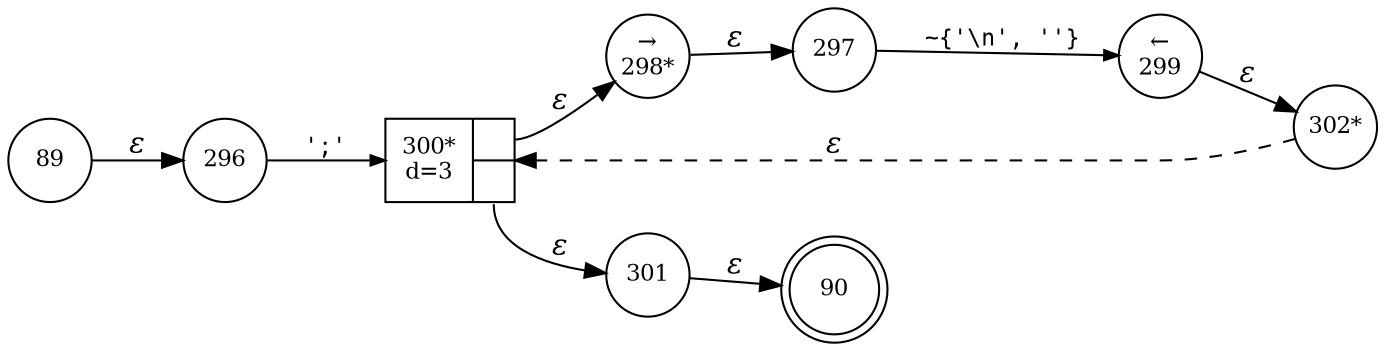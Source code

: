 digraph ATN {
rankdir=LR;
s90[fontsize=11, label="90", shape=doublecircle, fixedsize=true, width=.6];
s296[fontsize=11,label="296", shape=circle, fixedsize=true, width=.55, peripheries=1];
s89[fontsize=11,label="89", shape=circle, fixedsize=true, width=.55, peripheries=1];
s297[fontsize=11,label="297", shape=circle, fixedsize=true, width=.55, peripheries=1];
s298[fontsize=11,label="&rarr;\n298*", shape=circle, fixedsize=true, width=.55, peripheries=1];
s299[fontsize=11,label="&larr;\n299", shape=circle, fixedsize=true, width=.55, peripheries=1];
s300[fontsize=11,label="{300*\nd=3|{<p0>|<p1>}}", shape=record, fixedsize=false, peripheries=1];
s301[fontsize=11,label="301", shape=circle, fixedsize=true, width=.55, peripheries=1];
s302[fontsize=11,label="302*", shape=circle, fixedsize=true, width=.55, peripheries=1];
s89 -> s296 [fontname="Times-Italic", label="&epsilon;"];
s296 -> s300 [fontsize=11, fontname="Courier", arrowsize=.7, label = "';'", arrowhead = normal];
s300:p0 -> s298 [fontname="Times-Italic", label="&epsilon;"];
s300:p1 -> s301 [fontname="Times-Italic", label="&epsilon;"];
s298 -> s297 [fontname="Times-Italic", label="&epsilon;"];
s301 -> s90 [fontname="Times-Italic", label="&epsilon;"];
s297 -> s299 [fontsize=11, fontname="Courier", arrowsize=.7, label = "~{'\\n', ''}", arrowhead = normal];
s299 -> s302 [fontname="Times-Italic", label="&epsilon;"];
s302 -> s300 [fontname="Times-Italic", label="&epsilon;", style="dashed"];
}